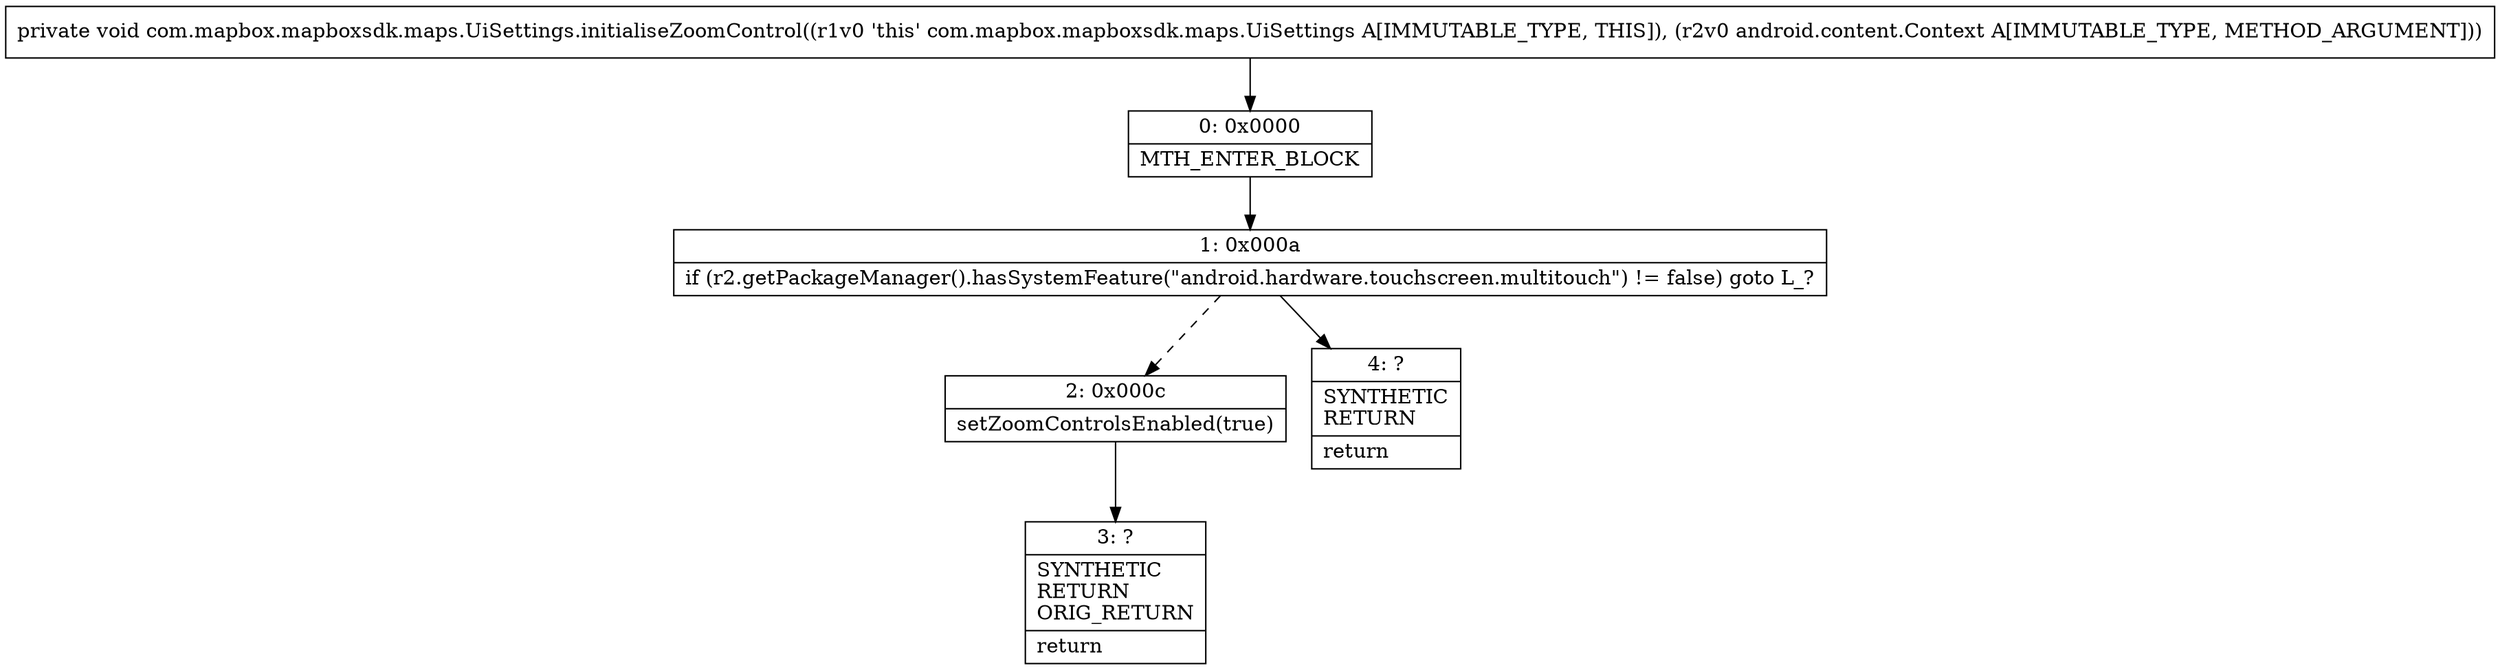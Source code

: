 digraph "CFG forcom.mapbox.mapboxsdk.maps.UiSettings.initialiseZoomControl(Landroid\/content\/Context;)V" {
Node_0 [shape=record,label="{0\:\ 0x0000|MTH_ENTER_BLOCK\l}"];
Node_1 [shape=record,label="{1\:\ 0x000a|if (r2.getPackageManager().hasSystemFeature(\"android.hardware.touchscreen.multitouch\") != false) goto L_?\l}"];
Node_2 [shape=record,label="{2\:\ 0x000c|setZoomControlsEnabled(true)\l}"];
Node_3 [shape=record,label="{3\:\ ?|SYNTHETIC\lRETURN\lORIG_RETURN\l|return\l}"];
Node_4 [shape=record,label="{4\:\ ?|SYNTHETIC\lRETURN\l|return\l}"];
MethodNode[shape=record,label="{private void com.mapbox.mapboxsdk.maps.UiSettings.initialiseZoomControl((r1v0 'this' com.mapbox.mapboxsdk.maps.UiSettings A[IMMUTABLE_TYPE, THIS]), (r2v0 android.content.Context A[IMMUTABLE_TYPE, METHOD_ARGUMENT])) }"];
MethodNode -> Node_0;
Node_0 -> Node_1;
Node_1 -> Node_2[style=dashed];
Node_1 -> Node_4;
Node_2 -> Node_3;
}

